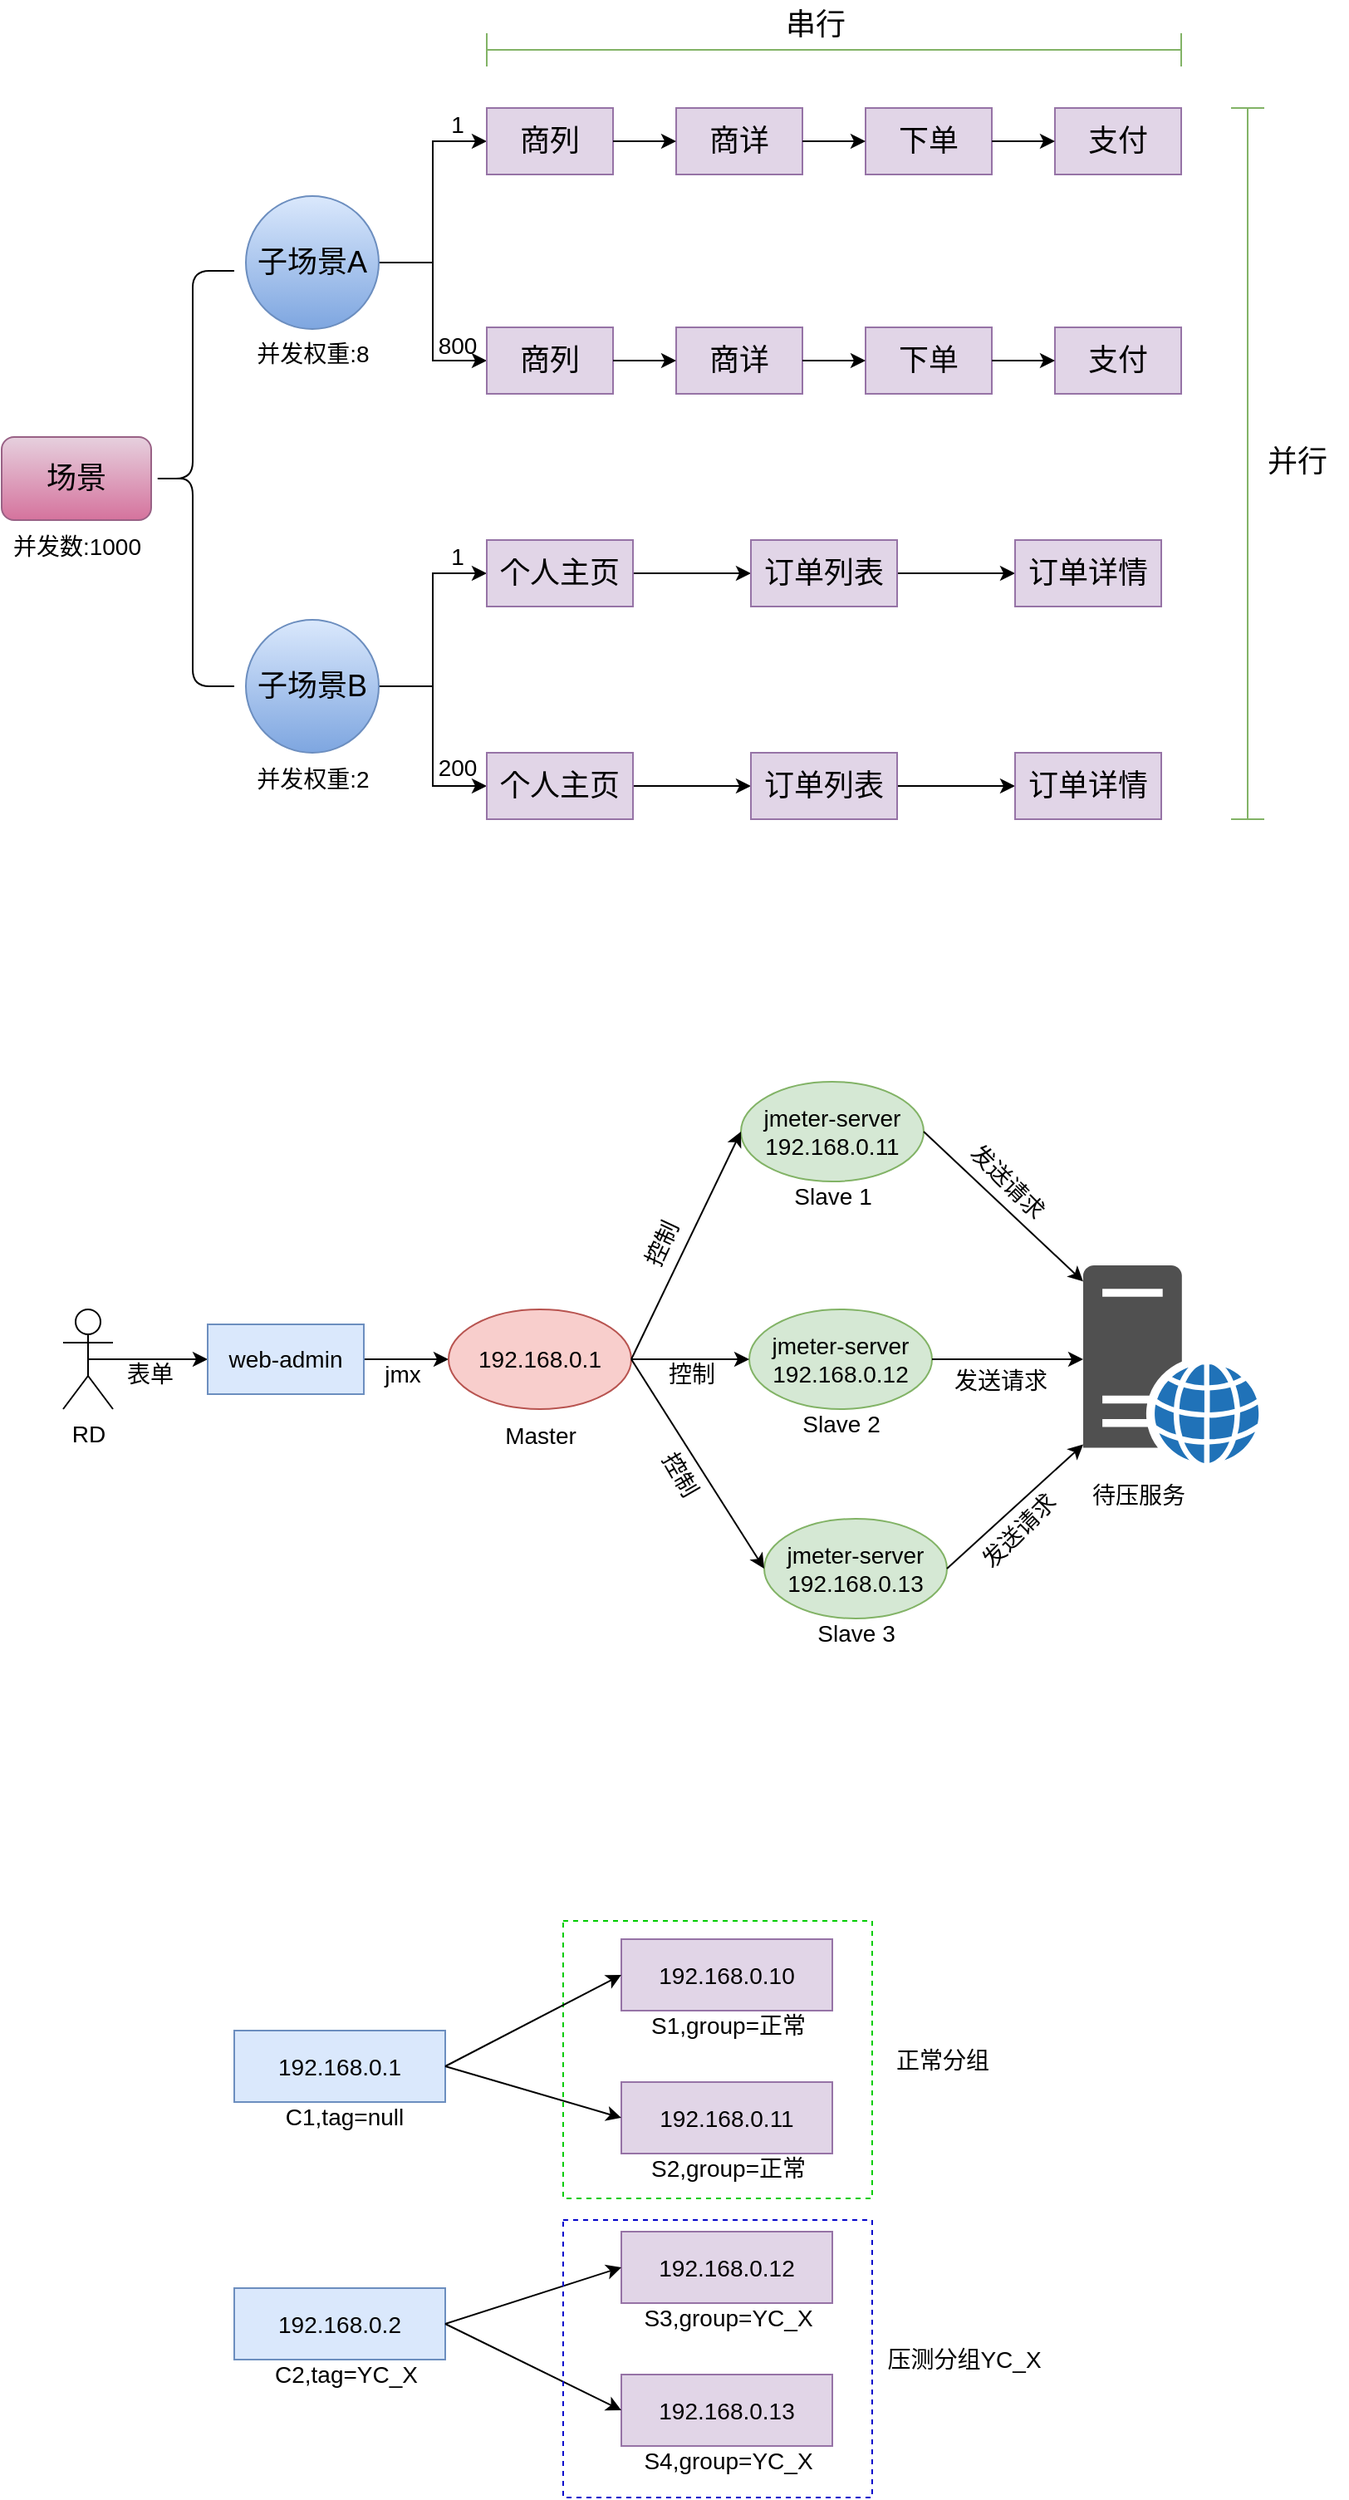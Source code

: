 <mxfile version="15.6.3" type="github">
  <diagram id="C7lXx-BFOw7J9pkB3zOm" name="Page-1">
    <mxGraphModel dx="933" dy="658" grid="0" gridSize="10" guides="1" tooltips="1" connect="1" arrows="1" fold="1" page="0" pageScale="1" pageWidth="827" pageHeight="1169" math="0" shadow="0">
      <root>
        <mxCell id="0" />
        <mxCell id="1" parent="0" />
        <mxCell id="Lv3QSDaotAsP-GaVLnUd-182" value="" style="rounded=0;whiteSpace=wrap;html=1;fontSize=14;fillColor=none;dashed=1;strokeColor=#00CC00;" vertex="1" parent="1">
          <mxGeometry x="368" y="1263" width="186" height="167" as="geometry" />
        </mxCell>
        <mxCell id="Lv3QSDaotAsP-GaVLnUd-2" value="场景" style="rounded=1;whiteSpace=wrap;html=1;fontSize=18;fillColor=#e6d0de;gradientColor=#d5739d;strokeColor=#996185;" vertex="1" parent="1">
          <mxGeometry x="30" y="370" width="90" height="50" as="geometry" />
        </mxCell>
        <mxCell id="Lv3QSDaotAsP-GaVLnUd-58" style="edgeStyle=orthogonalEdgeStyle;rounded=0;orthogonalLoop=1;jettySize=auto;html=1;exitX=1;exitY=0.5;exitDx=0;exitDy=0;entryX=0;entryY=0.5;entryDx=0;entryDy=0;fontSize=18;" edge="1" parent="1" source="Lv3QSDaotAsP-GaVLnUd-3" target="Lv3QSDaotAsP-GaVLnUd-30">
          <mxGeometry relative="1" as="geometry" />
        </mxCell>
        <mxCell id="Lv3QSDaotAsP-GaVLnUd-59" style="edgeStyle=orthogonalEdgeStyle;rounded=0;orthogonalLoop=1;jettySize=auto;html=1;exitX=1;exitY=0.5;exitDx=0;exitDy=0;entryX=0;entryY=0.5;entryDx=0;entryDy=0;fontSize=18;" edge="1" parent="1" source="Lv3QSDaotAsP-GaVLnUd-3" target="Lv3QSDaotAsP-GaVLnUd-7">
          <mxGeometry relative="1" as="geometry" />
        </mxCell>
        <mxCell id="Lv3QSDaotAsP-GaVLnUd-3" value="子场景A" style="ellipse;whiteSpace=wrap;html=1;aspect=fixed;fontSize=18;fillColor=#dae8fc;gradientColor=#7ea6e0;strokeColor=#6c8ebf;" vertex="1" parent="1">
          <mxGeometry x="177" y="225" width="80" height="80" as="geometry" />
        </mxCell>
        <mxCell id="Lv3QSDaotAsP-GaVLnUd-76" style="edgeStyle=orthogonalEdgeStyle;rounded=0;orthogonalLoop=1;jettySize=auto;html=1;exitX=1;exitY=0.5;exitDx=0;exitDy=0;entryX=0;entryY=0.5;entryDx=0;entryDy=0;fontSize=18;" edge="1" parent="1" source="Lv3QSDaotAsP-GaVLnUd-5" target="Lv3QSDaotAsP-GaVLnUd-69">
          <mxGeometry relative="1" as="geometry" />
        </mxCell>
        <mxCell id="Lv3QSDaotAsP-GaVLnUd-92" style="edgeStyle=orthogonalEdgeStyle;rounded=0;orthogonalLoop=1;jettySize=auto;html=1;exitX=1;exitY=0.5;exitDx=0;exitDy=0;entryX=0;entryY=0.5;entryDx=0;entryDy=0;fontSize=18;" edge="1" parent="1" source="Lv3QSDaotAsP-GaVLnUd-5" target="Lv3QSDaotAsP-GaVLnUd-88">
          <mxGeometry relative="1" as="geometry" />
        </mxCell>
        <mxCell id="Lv3QSDaotAsP-GaVLnUd-5" value="子场景B" style="ellipse;whiteSpace=wrap;html=1;aspect=fixed;fontSize=18;fillColor=#dae8fc;gradientColor=#7ea6e0;strokeColor=#6c8ebf;" vertex="1" parent="1">
          <mxGeometry x="177" y="480" width="80" height="80" as="geometry" />
        </mxCell>
        <mxCell id="Lv3QSDaotAsP-GaVLnUd-28" value="" style="group" vertex="1" connectable="0" parent="1">
          <mxGeometry x="322" y="304" width="418" height="40" as="geometry" />
        </mxCell>
        <mxCell id="Lv3QSDaotAsP-GaVLnUd-7" value="商列" style="rounded=0;whiteSpace=wrap;html=1;fontSize=18;fillColor=#e1d5e7;strokeColor=#9673a6;" vertex="1" parent="Lv3QSDaotAsP-GaVLnUd-28">
          <mxGeometry width="76" height="40" as="geometry" />
        </mxCell>
        <mxCell id="Lv3QSDaotAsP-GaVLnUd-8" value="商详" style="rounded=0;whiteSpace=wrap;html=1;fontSize=18;fillColor=#e1d5e7;strokeColor=#9673a6;" vertex="1" parent="Lv3QSDaotAsP-GaVLnUd-28">
          <mxGeometry x="114" width="76" height="40" as="geometry" />
        </mxCell>
        <mxCell id="Lv3QSDaotAsP-GaVLnUd-25" style="edgeStyle=orthogonalEdgeStyle;rounded=0;orthogonalLoop=1;jettySize=auto;html=1;exitX=1;exitY=0.5;exitDx=0;exitDy=0;entryX=0;entryY=0.5;entryDx=0;entryDy=0;fontSize=18;" edge="1" parent="Lv3QSDaotAsP-GaVLnUd-28" source="Lv3QSDaotAsP-GaVLnUd-7" target="Lv3QSDaotAsP-GaVLnUd-8">
          <mxGeometry relative="1" as="geometry" />
        </mxCell>
        <mxCell id="Lv3QSDaotAsP-GaVLnUd-9" value="下单" style="rounded=0;whiteSpace=wrap;html=1;fontSize=18;fillColor=#e1d5e7;strokeColor=#9673a6;" vertex="1" parent="Lv3QSDaotAsP-GaVLnUd-28">
          <mxGeometry x="228" width="76" height="40" as="geometry" />
        </mxCell>
        <mxCell id="Lv3QSDaotAsP-GaVLnUd-26" style="edgeStyle=orthogonalEdgeStyle;rounded=0;orthogonalLoop=1;jettySize=auto;html=1;exitX=1;exitY=0.5;exitDx=0;exitDy=0;entryX=0;entryY=0.5;entryDx=0;entryDy=0;fontSize=18;" edge="1" parent="Lv3QSDaotAsP-GaVLnUd-28" source="Lv3QSDaotAsP-GaVLnUd-8" target="Lv3QSDaotAsP-GaVLnUd-9">
          <mxGeometry relative="1" as="geometry" />
        </mxCell>
        <mxCell id="Lv3QSDaotAsP-GaVLnUd-10" value="支付" style="rounded=0;whiteSpace=wrap;html=1;fontSize=18;fillColor=#e1d5e7;strokeColor=#9673a6;" vertex="1" parent="Lv3QSDaotAsP-GaVLnUd-28">
          <mxGeometry x="342" width="76" height="40" as="geometry" />
        </mxCell>
        <mxCell id="Lv3QSDaotAsP-GaVLnUd-27" style="edgeStyle=orthogonalEdgeStyle;rounded=0;orthogonalLoop=1;jettySize=auto;html=1;exitX=1;exitY=0.5;exitDx=0;exitDy=0;entryX=0;entryY=0.5;entryDx=0;entryDy=0;fontSize=18;" edge="1" parent="Lv3QSDaotAsP-GaVLnUd-28" source="Lv3QSDaotAsP-GaVLnUd-9" target="Lv3QSDaotAsP-GaVLnUd-10">
          <mxGeometry relative="1" as="geometry" />
        </mxCell>
        <mxCell id="Lv3QSDaotAsP-GaVLnUd-29" value="" style="group" vertex="1" connectable="0" parent="1">
          <mxGeometry x="322" y="172" width="418" height="40" as="geometry" />
        </mxCell>
        <mxCell id="Lv3QSDaotAsP-GaVLnUd-30" value="商列" style="rounded=0;whiteSpace=wrap;html=1;fontSize=18;fillColor=#e1d5e7;strokeColor=#9673a6;" vertex="1" parent="Lv3QSDaotAsP-GaVLnUd-29">
          <mxGeometry width="76" height="40" as="geometry" />
        </mxCell>
        <mxCell id="Lv3QSDaotAsP-GaVLnUd-31" value="商详" style="rounded=0;whiteSpace=wrap;html=1;fontSize=18;fillColor=#e1d5e7;strokeColor=#9673a6;" vertex="1" parent="Lv3QSDaotAsP-GaVLnUd-29">
          <mxGeometry x="114" width="76" height="40" as="geometry" />
        </mxCell>
        <mxCell id="Lv3QSDaotAsP-GaVLnUd-32" style="edgeStyle=orthogonalEdgeStyle;rounded=0;orthogonalLoop=1;jettySize=auto;html=1;exitX=1;exitY=0.5;exitDx=0;exitDy=0;entryX=0;entryY=0.5;entryDx=0;entryDy=0;fontSize=18;" edge="1" parent="Lv3QSDaotAsP-GaVLnUd-29" source="Lv3QSDaotAsP-GaVLnUd-30" target="Lv3QSDaotAsP-GaVLnUd-31">
          <mxGeometry relative="1" as="geometry" />
        </mxCell>
        <mxCell id="Lv3QSDaotAsP-GaVLnUd-33" value="下单" style="rounded=0;whiteSpace=wrap;html=1;fontSize=18;fillColor=#e1d5e7;strokeColor=#9673a6;" vertex="1" parent="Lv3QSDaotAsP-GaVLnUd-29">
          <mxGeometry x="228" width="76" height="40" as="geometry" />
        </mxCell>
        <mxCell id="Lv3QSDaotAsP-GaVLnUd-34" style="edgeStyle=orthogonalEdgeStyle;rounded=0;orthogonalLoop=1;jettySize=auto;html=1;exitX=1;exitY=0.5;exitDx=0;exitDy=0;entryX=0;entryY=0.5;entryDx=0;entryDy=0;fontSize=18;" edge="1" parent="Lv3QSDaotAsP-GaVLnUd-29" source="Lv3QSDaotAsP-GaVLnUd-31" target="Lv3QSDaotAsP-GaVLnUd-33">
          <mxGeometry relative="1" as="geometry" />
        </mxCell>
        <mxCell id="Lv3QSDaotAsP-GaVLnUd-35" value="支付" style="rounded=0;whiteSpace=wrap;html=1;fontSize=18;fillColor=#e1d5e7;strokeColor=#9673a6;" vertex="1" parent="Lv3QSDaotAsP-GaVLnUd-29">
          <mxGeometry x="342" width="76" height="40" as="geometry" />
        </mxCell>
        <mxCell id="Lv3QSDaotAsP-GaVLnUd-36" style="edgeStyle=orthogonalEdgeStyle;rounded=0;orthogonalLoop=1;jettySize=auto;html=1;exitX=1;exitY=0.5;exitDx=0;exitDy=0;entryX=0;entryY=0.5;entryDx=0;entryDy=0;fontSize=18;" edge="1" parent="Lv3QSDaotAsP-GaVLnUd-29" source="Lv3QSDaotAsP-GaVLnUd-33" target="Lv3QSDaotAsP-GaVLnUd-35">
          <mxGeometry relative="1" as="geometry" />
        </mxCell>
        <mxCell id="Lv3QSDaotAsP-GaVLnUd-39" value="" style="shape=curlyBracket;whiteSpace=wrap;html=1;rounded=1;fontSize=18;fillColor=none;" vertex="1" parent="1">
          <mxGeometry x="120" y="270" width="50" height="250" as="geometry" />
        </mxCell>
        <mxCell id="Lv3QSDaotAsP-GaVLnUd-78" value="" style="shape=crossbar;whiteSpace=wrap;html=1;rounded=1;fontSize=18;fillColor=#d5e8d4;strokeColor=#82b366;" vertex="1" parent="1">
          <mxGeometry x="322" y="127" width="418" height="20" as="geometry" />
        </mxCell>
        <mxCell id="Lv3QSDaotAsP-GaVLnUd-80" value="串行" style="text;html=1;strokeColor=none;fillColor=none;align=center;verticalAlign=middle;whiteSpace=wrap;rounded=0;fontSize=18;" vertex="1" parent="1">
          <mxGeometry x="490" y="107" width="60" height="30" as="geometry" />
        </mxCell>
        <mxCell id="Lv3QSDaotAsP-GaVLnUd-81" value="" style="shape=crossbar;whiteSpace=wrap;html=1;rounded=1;direction=south;fontSize=18;fillColor=#d5e8d4;strokeColor=#82b366;" vertex="1" parent="1">
          <mxGeometry x="770" y="172" width="20" height="428" as="geometry" />
        </mxCell>
        <mxCell id="Lv3QSDaotAsP-GaVLnUd-82" value="并行" style="text;html=1;strokeColor=none;fillColor=none;align=center;verticalAlign=middle;whiteSpace=wrap;rounded=0;fontSize=18;" vertex="1" parent="1">
          <mxGeometry x="780" y="370" width="60" height="30" as="geometry" />
        </mxCell>
        <mxCell id="Lv3QSDaotAsP-GaVLnUd-85" style="edgeStyle=orthogonalEdgeStyle;rounded=0;orthogonalLoop=1;jettySize=auto;html=1;exitX=1;exitY=0.5;exitDx=0;exitDy=0;entryX=0;entryY=0.5;entryDx=0;entryDy=0;fontSize=18;" edge="1" parent="1" source="Lv3QSDaotAsP-GaVLnUd-69" target="Lv3QSDaotAsP-GaVLnUd-83">
          <mxGeometry relative="1" as="geometry" />
        </mxCell>
        <mxCell id="Lv3QSDaotAsP-GaVLnUd-69" value="个人主页" style="rounded=0;whiteSpace=wrap;html=1;fontSize=18;fillColor=#e1d5e7;strokeColor=#9673a6;" vertex="1" parent="1">
          <mxGeometry x="322" y="432" width="88" height="40" as="geometry" />
        </mxCell>
        <mxCell id="Lv3QSDaotAsP-GaVLnUd-86" style="edgeStyle=orthogonalEdgeStyle;rounded=0;orthogonalLoop=1;jettySize=auto;html=1;exitX=1;exitY=0.5;exitDx=0;exitDy=0;entryX=0;entryY=0.5;entryDx=0;entryDy=0;fontSize=18;" edge="1" parent="1" source="Lv3QSDaotAsP-GaVLnUd-83" target="Lv3QSDaotAsP-GaVLnUd-84">
          <mxGeometry relative="1" as="geometry" />
        </mxCell>
        <mxCell id="Lv3QSDaotAsP-GaVLnUd-83" value="订单列表" style="rounded=0;whiteSpace=wrap;html=1;fontSize=18;fillColor=#e1d5e7;strokeColor=#9673a6;" vertex="1" parent="1">
          <mxGeometry x="481" y="432" width="88" height="40" as="geometry" />
        </mxCell>
        <mxCell id="Lv3QSDaotAsP-GaVLnUd-84" value="订单详情" style="rounded=0;whiteSpace=wrap;html=1;fontSize=18;fillColor=#e1d5e7;strokeColor=#9673a6;" vertex="1" parent="1">
          <mxGeometry x="640" y="432" width="88" height="40" as="geometry" />
        </mxCell>
        <mxCell id="Lv3QSDaotAsP-GaVLnUd-87" style="edgeStyle=orthogonalEdgeStyle;rounded=0;orthogonalLoop=1;jettySize=auto;html=1;exitX=1;exitY=0.5;exitDx=0;exitDy=0;entryX=0;entryY=0.5;entryDx=0;entryDy=0;fontSize=18;" edge="1" parent="1" source="Lv3QSDaotAsP-GaVLnUd-88" target="Lv3QSDaotAsP-GaVLnUd-90">
          <mxGeometry relative="1" as="geometry" />
        </mxCell>
        <mxCell id="Lv3QSDaotAsP-GaVLnUd-88" value="个人主页" style="rounded=0;whiteSpace=wrap;html=1;fontSize=18;fillColor=#e1d5e7;strokeColor=#9673a6;" vertex="1" parent="1">
          <mxGeometry x="322" y="560" width="88" height="40" as="geometry" />
        </mxCell>
        <mxCell id="Lv3QSDaotAsP-GaVLnUd-89" style="edgeStyle=orthogonalEdgeStyle;rounded=0;orthogonalLoop=1;jettySize=auto;html=1;exitX=1;exitY=0.5;exitDx=0;exitDy=0;entryX=0;entryY=0.5;entryDx=0;entryDy=0;fontSize=18;" edge="1" parent="1" source="Lv3QSDaotAsP-GaVLnUd-90" target="Lv3QSDaotAsP-GaVLnUd-91">
          <mxGeometry relative="1" as="geometry" />
        </mxCell>
        <mxCell id="Lv3QSDaotAsP-GaVLnUd-90" value="订单列表" style="rounded=0;whiteSpace=wrap;html=1;fontSize=18;fillColor=#e1d5e7;strokeColor=#9673a6;" vertex="1" parent="1">
          <mxGeometry x="481" y="560" width="88" height="40" as="geometry" />
        </mxCell>
        <mxCell id="Lv3QSDaotAsP-GaVLnUd-91" value="订单详情" style="rounded=0;whiteSpace=wrap;html=1;fontSize=18;fillColor=#e1d5e7;strokeColor=#9673a6;" vertex="1" parent="1">
          <mxGeometry x="640" y="560" width="88" height="40" as="geometry" />
        </mxCell>
        <mxCell id="Lv3QSDaotAsP-GaVLnUd-93" value="&lt;font style=&quot;font-size: 14px&quot;&gt;并发数:1000&lt;/font&gt;" style="text;html=1;strokeColor=none;fillColor=none;align=center;verticalAlign=middle;whiteSpace=wrap;rounded=0;fontSize=18;" vertex="1" parent="1">
          <mxGeometry x="32.5" y="420" width="85" height="30" as="geometry" />
        </mxCell>
        <mxCell id="Lv3QSDaotAsP-GaVLnUd-94" value="&lt;font style=&quot;font-size: 14px&quot;&gt;并发权重:8&lt;/font&gt;" style="text;html=1;strokeColor=none;fillColor=none;align=center;verticalAlign=middle;whiteSpace=wrap;rounded=0;fontSize=18;" vertex="1" parent="1">
          <mxGeometry x="174.5" y="304" width="85" height="30" as="geometry" />
        </mxCell>
        <mxCell id="Lv3QSDaotAsP-GaVLnUd-95" value="&lt;font style=&quot;font-size: 14px&quot;&gt;并发权重:2&lt;/font&gt;" style="text;html=1;strokeColor=none;fillColor=none;align=center;verticalAlign=middle;whiteSpace=wrap;rounded=0;fontSize=18;" vertex="1" parent="1">
          <mxGeometry x="174.5" y="560" width="85" height="30" as="geometry" />
        </mxCell>
        <mxCell id="Lv3QSDaotAsP-GaVLnUd-96" value="&lt;font style=&quot;font-size: 14px&quot;&gt;1&lt;/font&gt;" style="text;html=1;strokeColor=none;fillColor=none;align=center;verticalAlign=middle;whiteSpace=wrap;rounded=0;fontSize=18;" vertex="1" parent="1">
          <mxGeometry x="261.5" y="166" width="85" height="30" as="geometry" />
        </mxCell>
        <mxCell id="Lv3QSDaotAsP-GaVLnUd-97" value="&lt;font style=&quot;font-size: 14px&quot;&gt;800&lt;/font&gt;" style="text;html=1;strokeColor=none;fillColor=none;align=center;verticalAlign=middle;whiteSpace=wrap;rounded=0;fontSize=18;" vertex="1" parent="1">
          <mxGeometry x="261.5" y="299" width="85" height="30" as="geometry" />
        </mxCell>
        <mxCell id="Lv3QSDaotAsP-GaVLnUd-98" value="&lt;font style=&quot;font-size: 14px&quot;&gt;1&lt;/font&gt;" style="text;html=1;strokeColor=none;fillColor=none;align=center;verticalAlign=middle;whiteSpace=wrap;rounded=0;fontSize=18;" vertex="1" parent="1">
          <mxGeometry x="261.5" y="426" width="85" height="30" as="geometry" />
        </mxCell>
        <mxCell id="Lv3QSDaotAsP-GaVLnUd-101" value="&lt;font style=&quot;font-size: 14px&quot;&gt;200&lt;/font&gt;" style="text;html=1;strokeColor=none;fillColor=none;align=center;verticalAlign=middle;whiteSpace=wrap;rounded=0;fontSize=18;" vertex="1" parent="1">
          <mxGeometry x="261.5" y="553" width="85" height="30" as="geometry" />
        </mxCell>
        <mxCell id="Lv3QSDaotAsP-GaVLnUd-131" style="edgeStyle=orthogonalEdgeStyle;rounded=0;orthogonalLoop=1;jettySize=auto;html=1;exitX=0.5;exitY=0.5;exitDx=0;exitDy=0;exitPerimeter=0;entryX=0;entryY=0.5;entryDx=0;entryDy=0;fontSize=14;" edge="1" parent="1" source="Lv3QSDaotAsP-GaVLnUd-104" target="Lv3QSDaotAsP-GaVLnUd-109">
          <mxGeometry relative="1" as="geometry" />
        </mxCell>
        <mxCell id="Lv3QSDaotAsP-GaVLnUd-104" value="RD" style="shape=umlActor;verticalLabelPosition=bottom;verticalAlign=top;html=1;outlineConnect=0;fontSize=14;fillColor=none;" vertex="1" parent="1">
          <mxGeometry x="67" y="895" width="30" height="60" as="geometry" />
        </mxCell>
        <mxCell id="Lv3QSDaotAsP-GaVLnUd-132" style="edgeStyle=orthogonalEdgeStyle;rounded=0;orthogonalLoop=1;jettySize=auto;html=1;exitX=1;exitY=0.5;exitDx=0;exitDy=0;entryX=0;entryY=0.5;entryDx=0;entryDy=0;fontSize=14;" edge="1" parent="1" source="Lv3QSDaotAsP-GaVLnUd-109" target="Lv3QSDaotAsP-GaVLnUd-112">
          <mxGeometry relative="1" as="geometry" />
        </mxCell>
        <mxCell id="Lv3QSDaotAsP-GaVLnUd-109" value="web-admin" style="rounded=0;whiteSpace=wrap;html=1;fontSize=14;fillColor=#dae8fc;strokeColor=#6c8ebf;" vertex="1" parent="1">
          <mxGeometry x="154" y="904" width="94" height="42" as="geometry" />
        </mxCell>
        <mxCell id="Lv3QSDaotAsP-GaVLnUd-114" value="" style="group" vertex="1" connectable="0" parent="1">
          <mxGeometry x="299" y="895" width="110" height="86" as="geometry" />
        </mxCell>
        <mxCell id="Lv3QSDaotAsP-GaVLnUd-112" value="192.168.0.1" style="ellipse;whiteSpace=wrap;html=1;fontSize=14;fillColor=#f8cecc;strokeColor=#b85450;" vertex="1" parent="Lv3QSDaotAsP-GaVLnUd-114">
          <mxGeometry width="110" height="60" as="geometry" />
        </mxCell>
        <mxCell id="Lv3QSDaotAsP-GaVLnUd-113" value="Master" style="text;html=1;align=center;verticalAlign=middle;resizable=0;points=[];autosize=1;strokeColor=none;fillColor=none;fontSize=14;" vertex="1" parent="Lv3QSDaotAsP-GaVLnUd-114">
          <mxGeometry x="28.5" y="65" width="53" height="21" as="geometry" />
        </mxCell>
        <mxCell id="Lv3QSDaotAsP-GaVLnUd-116" value="" style="group" vertex="1" connectable="0" parent="1">
          <mxGeometry x="475" y="720" width="110" height="86" as="geometry" />
        </mxCell>
        <mxCell id="Lv3QSDaotAsP-GaVLnUd-117" value="jmeter-server&lt;br&gt;192.168.0.11" style="ellipse;whiteSpace=wrap;html=1;fontSize=14;fillColor=#d5e8d4;strokeColor=#82b366;" vertex="1" parent="Lv3QSDaotAsP-GaVLnUd-116">
          <mxGeometry y="38" width="110" height="60" as="geometry" />
        </mxCell>
        <mxCell id="Lv3QSDaotAsP-GaVLnUd-118" value="Slave 1" style="text;html=1;align=center;verticalAlign=middle;resizable=0;points=[];autosize=1;strokeColor=none;fillColor=none;fontSize=14;" vertex="1" parent="Lv3QSDaotAsP-GaVLnUd-116">
          <mxGeometry x="26.5" y="96" width="57" height="21" as="geometry" />
        </mxCell>
        <mxCell id="Lv3QSDaotAsP-GaVLnUd-122" value="" style="group" vertex="1" connectable="0" parent="1">
          <mxGeometry x="480" y="867" width="110" height="86" as="geometry" />
        </mxCell>
        <mxCell id="Lv3QSDaotAsP-GaVLnUd-123" value="jmeter-server&lt;br&gt;192.168.0.12" style="ellipse;whiteSpace=wrap;html=1;fontSize=14;fillColor=#d5e8d4;strokeColor=#82b366;" vertex="1" parent="Lv3QSDaotAsP-GaVLnUd-122">
          <mxGeometry y="28" width="110" height="60" as="geometry" />
        </mxCell>
        <mxCell id="Lv3QSDaotAsP-GaVLnUd-124" value="Slave 2" style="text;html=1;align=center;verticalAlign=middle;resizable=0;points=[];autosize=1;strokeColor=none;fillColor=none;fontSize=14;" vertex="1" parent="Lv3QSDaotAsP-GaVLnUd-122">
          <mxGeometry x="26.5" y="86" width="57" height="21" as="geometry" />
        </mxCell>
        <mxCell id="Lv3QSDaotAsP-GaVLnUd-125" value="" style="group" vertex="1" connectable="0" parent="1">
          <mxGeometry x="489" y="1014" width="110" height="86" as="geometry" />
        </mxCell>
        <mxCell id="Lv3QSDaotAsP-GaVLnUd-126" value="jmeter-server&lt;br&gt;192.168.0.13" style="ellipse;whiteSpace=wrap;html=1;fontSize=14;fillColor=#d5e8d4;strokeColor=#82b366;" vertex="1" parent="Lv3QSDaotAsP-GaVLnUd-125">
          <mxGeometry y="7" width="110" height="60" as="geometry" />
        </mxCell>
        <mxCell id="Lv3QSDaotAsP-GaVLnUd-127" value="Slave 3" style="text;html=1;align=center;verticalAlign=middle;resizable=0;points=[];autosize=1;strokeColor=none;fillColor=none;fontSize=14;" vertex="1" parent="Lv3QSDaotAsP-GaVLnUd-125">
          <mxGeometry x="26.5" y="65" width="57" height="21" as="geometry" />
        </mxCell>
        <mxCell id="Lv3QSDaotAsP-GaVLnUd-129" value="" style="sketch=0;pointerEvents=1;shadow=0;dashed=0;html=1;strokeColor=none;fillColor=#505050;labelPosition=center;verticalLabelPosition=bottom;verticalAlign=top;outlineConnect=0;align=center;shape=mxgraph.office.servers.web_server_blue;fontSize=14;" vertex="1" parent="1">
          <mxGeometry x="681" y="868.5" width="106" height="119" as="geometry" />
        </mxCell>
        <mxCell id="Lv3QSDaotAsP-GaVLnUd-133" style="edgeStyle=orthogonalEdgeStyle;rounded=0;orthogonalLoop=1;jettySize=auto;html=1;exitX=1;exitY=0.5;exitDx=0;exitDy=0;fontSize=14;" edge="1" parent="1" source="Lv3QSDaotAsP-GaVLnUd-112" target="Lv3QSDaotAsP-GaVLnUd-123">
          <mxGeometry relative="1" as="geometry" />
        </mxCell>
        <mxCell id="Lv3QSDaotAsP-GaVLnUd-146" value="控制" style="edgeLabel;html=1;align=center;verticalAlign=middle;resizable=0;points=[];fontSize=14;" vertex="1" connectable="0" parent="Lv3QSDaotAsP-GaVLnUd-133">
          <mxGeometry x="-0.07" relative="1" as="geometry">
            <mxPoint x="3" y="9" as="offset" />
          </mxGeometry>
        </mxCell>
        <mxCell id="Lv3QSDaotAsP-GaVLnUd-136" value="" style="endArrow=classic;html=1;rounded=0;fontSize=14;exitX=1;exitY=0.5;exitDx=0;exitDy=0;entryX=0;entryY=0.5;entryDx=0;entryDy=0;" edge="1" parent="1" source="Lv3QSDaotAsP-GaVLnUd-112" target="Lv3QSDaotAsP-GaVLnUd-117">
          <mxGeometry width="50" height="50" relative="1" as="geometry">
            <mxPoint x="289" y="822" as="sourcePoint" />
            <mxPoint x="339" y="772" as="targetPoint" />
          </mxGeometry>
        </mxCell>
        <mxCell id="Lv3QSDaotAsP-GaVLnUd-145" value="控制" style="edgeLabel;html=1;align=center;verticalAlign=middle;resizable=0;points=[];fontSize=14;rotation=-65;" vertex="1" connectable="0" parent="Lv3QSDaotAsP-GaVLnUd-136">
          <mxGeometry x="-0.165" relative="1" as="geometry">
            <mxPoint x="-10" y="-12" as="offset" />
          </mxGeometry>
        </mxCell>
        <mxCell id="Lv3QSDaotAsP-GaVLnUd-137" value="" style="endArrow=classic;html=1;rounded=0;fontSize=14;exitX=1;exitY=0.5;exitDx=0;exitDy=0;entryX=0;entryY=0.5;entryDx=0;entryDy=0;" edge="1" parent="1" source="Lv3QSDaotAsP-GaVLnUd-112" target="Lv3QSDaotAsP-GaVLnUd-126">
          <mxGeometry width="50" height="50" relative="1" as="geometry">
            <mxPoint x="419" y="935" as="sourcePoint" />
            <mxPoint x="485" y="798" as="targetPoint" />
          </mxGeometry>
        </mxCell>
        <mxCell id="Lv3QSDaotAsP-GaVLnUd-147" value="控制" style="edgeLabel;html=1;align=center;verticalAlign=middle;resizable=0;points=[];fontSize=14;rotation=60;" vertex="1" connectable="0" parent="Lv3QSDaotAsP-GaVLnUd-137">
          <mxGeometry x="-0.097" relative="1" as="geometry">
            <mxPoint x="-7" y="12" as="offset" />
          </mxGeometry>
        </mxCell>
        <mxCell id="Lv3QSDaotAsP-GaVLnUd-138" value="" style="endArrow=classic;html=1;rounded=0;fontSize=14;exitX=1;exitY=0.5;exitDx=0;exitDy=0;" edge="1" parent="1" source="Lv3QSDaotAsP-GaVLnUd-117" target="Lv3QSDaotAsP-GaVLnUd-129">
          <mxGeometry width="50" height="50" relative="1" as="geometry">
            <mxPoint x="419" y="935" as="sourcePoint" />
            <mxPoint x="485" y="798" as="targetPoint" />
          </mxGeometry>
        </mxCell>
        <mxCell id="Lv3QSDaotAsP-GaVLnUd-148" value="发送请求" style="edgeLabel;html=1;align=center;verticalAlign=middle;resizable=0;points=[];fontSize=14;rotation=45;" vertex="1" connectable="0" parent="Lv3QSDaotAsP-GaVLnUd-138">
          <mxGeometry x="-0.108" y="2" relative="1" as="geometry">
            <mxPoint x="6" y="-9" as="offset" />
          </mxGeometry>
        </mxCell>
        <mxCell id="Lv3QSDaotAsP-GaVLnUd-139" style="edgeStyle=orthogonalEdgeStyle;rounded=0;orthogonalLoop=1;jettySize=auto;html=1;exitX=1;exitY=0.5;exitDx=0;exitDy=0;fontSize=14;" edge="1" parent="1" source="Lv3QSDaotAsP-GaVLnUd-123">
          <mxGeometry relative="1" as="geometry">
            <mxPoint x="681" y="925" as="targetPoint" />
          </mxGeometry>
        </mxCell>
        <mxCell id="Lv3QSDaotAsP-GaVLnUd-149" value="发送请求" style="edgeLabel;html=1;align=center;verticalAlign=middle;resizable=0;points=[];fontSize=14;" vertex="1" connectable="0" parent="Lv3QSDaotAsP-GaVLnUd-139">
          <mxGeometry x="-0.055" y="-2" relative="1" as="geometry">
            <mxPoint x="-2" y="11" as="offset" />
          </mxGeometry>
        </mxCell>
        <mxCell id="Lv3QSDaotAsP-GaVLnUd-141" value="" style="endArrow=classic;html=1;rounded=0;fontSize=14;exitX=1;exitY=0.5;exitDx=0;exitDy=0;" edge="1" parent="1" source="Lv3QSDaotAsP-GaVLnUd-126" target="Lv3QSDaotAsP-GaVLnUd-129">
          <mxGeometry width="50" height="50" relative="1" as="geometry">
            <mxPoint x="595" y="798" as="sourcePoint" />
            <mxPoint x="691" y="888.201" as="targetPoint" />
          </mxGeometry>
        </mxCell>
        <mxCell id="Lv3QSDaotAsP-GaVLnUd-150" value="发送请求" style="edgeLabel;html=1;align=center;verticalAlign=middle;resizable=0;points=[];fontSize=14;rotation=-45;" vertex="1" connectable="0" parent="Lv3QSDaotAsP-GaVLnUd-141">
          <mxGeometry x="-0.134" y="2" relative="1" as="geometry">
            <mxPoint x="9" y="11" as="offset" />
          </mxGeometry>
        </mxCell>
        <mxCell id="Lv3QSDaotAsP-GaVLnUd-142" value="表单" style="text;html=1;align=center;verticalAlign=middle;resizable=0;points=[];autosize=1;strokeColor=none;fillColor=none;fontSize=14;" vertex="1" parent="1">
          <mxGeometry x="100" y="923" width="38" height="21" as="geometry" />
        </mxCell>
        <mxCell id="Lv3QSDaotAsP-GaVLnUd-143" value="jmx" style="text;html=1;align=center;verticalAlign=middle;resizable=0;points=[];autosize=1;strokeColor=none;fillColor=none;fontSize=14;" vertex="1" parent="1">
          <mxGeometry x="255" y="923" width="32" height="21" as="geometry" />
        </mxCell>
        <mxCell id="Lv3QSDaotAsP-GaVLnUd-151" value="待压服务" style="text;html=1;align=center;verticalAlign=middle;resizable=0;points=[];autosize=1;strokeColor=none;fillColor=none;fontSize=14;" vertex="1" parent="1">
          <mxGeometry x="681" y="996" width="66" height="21" as="geometry" />
        </mxCell>
        <mxCell id="Lv3QSDaotAsP-GaVLnUd-158" value="" style="group" vertex="1" connectable="0" parent="1">
          <mxGeometry x="170" y="1329" width="127" height="62" as="geometry" />
        </mxCell>
        <mxCell id="Lv3QSDaotAsP-GaVLnUd-155" value="192.168.0.1" style="rounded=0;whiteSpace=wrap;html=1;fontSize=14;fillColor=#dae8fc;strokeColor=#6c8ebf;" vertex="1" parent="Lv3QSDaotAsP-GaVLnUd-158">
          <mxGeometry width="127" height="43" as="geometry" />
        </mxCell>
        <mxCell id="Lv3QSDaotAsP-GaVLnUd-156" value="C1,tag=null" style="text;html=1;align=center;verticalAlign=middle;resizable=0;points=[];autosize=1;strokeColor=none;fillColor=none;fontSize=14;" vertex="1" parent="Lv3QSDaotAsP-GaVLnUd-158">
          <mxGeometry x="25.5" y="41" width="81" height="21" as="geometry" />
        </mxCell>
        <mxCell id="Lv3QSDaotAsP-GaVLnUd-159" value="" style="group" vertex="1" connectable="0" parent="1">
          <mxGeometry x="170" y="1484" width="127" height="62" as="geometry" />
        </mxCell>
        <mxCell id="Lv3QSDaotAsP-GaVLnUd-160" value="192.168.0.2" style="rounded=0;whiteSpace=wrap;html=1;fontSize=14;fillColor=#dae8fc;strokeColor=#6c8ebf;" vertex="1" parent="Lv3QSDaotAsP-GaVLnUd-159">
          <mxGeometry width="127" height="43" as="geometry" />
        </mxCell>
        <mxCell id="Lv3QSDaotAsP-GaVLnUd-161" value="C2,tag=YC_X" style="text;html=1;align=center;verticalAlign=middle;resizable=0;points=[];autosize=1;strokeColor=none;fillColor=none;fontSize=14;" vertex="1" parent="Lv3QSDaotAsP-GaVLnUd-159">
          <mxGeometry x="18.5" y="41" width="96" height="21" as="geometry" />
        </mxCell>
        <mxCell id="Lv3QSDaotAsP-GaVLnUd-162" value="" style="group" vertex="1" connectable="0" parent="1">
          <mxGeometry x="403" y="1274" width="127" height="62" as="geometry" />
        </mxCell>
        <mxCell id="Lv3QSDaotAsP-GaVLnUd-163" value="192.168.0.10" style="rounded=0;whiteSpace=wrap;html=1;fontSize=14;fillColor=#e1d5e7;strokeColor=#9673a6;" vertex="1" parent="Lv3QSDaotAsP-GaVLnUd-162">
          <mxGeometry width="127" height="43" as="geometry" />
        </mxCell>
        <mxCell id="Lv3QSDaotAsP-GaVLnUd-164" value="S1,group=正常" style="text;html=1;align=center;verticalAlign=middle;resizable=0;points=[];autosize=1;strokeColor=none;fillColor=none;fontSize=14;" vertex="1" parent="Lv3QSDaotAsP-GaVLnUd-162">
          <mxGeometry x="12" y="41" width="103" height="21" as="geometry" />
        </mxCell>
        <mxCell id="Lv3QSDaotAsP-GaVLnUd-168" value="" style="group" vertex="1" connectable="0" parent="1">
          <mxGeometry x="403" y="1360" width="127" height="62" as="geometry" />
        </mxCell>
        <mxCell id="Lv3QSDaotAsP-GaVLnUd-169" value="192.168.0.11" style="rounded=0;whiteSpace=wrap;html=1;fontSize=14;fillColor=#e1d5e7;strokeColor=#9673a6;" vertex="1" parent="Lv3QSDaotAsP-GaVLnUd-168">
          <mxGeometry width="127" height="43" as="geometry" />
        </mxCell>
        <mxCell id="Lv3QSDaotAsP-GaVLnUd-170" value="S2,group=正常" style="text;html=1;align=center;verticalAlign=middle;resizable=0;points=[];autosize=1;strokeColor=none;fillColor=none;fontSize=14;" vertex="1" parent="Lv3QSDaotAsP-GaVLnUd-168">
          <mxGeometry x="12" y="41" width="103" height="21" as="geometry" />
        </mxCell>
        <mxCell id="Lv3QSDaotAsP-GaVLnUd-171" value="" style="group" vertex="1" connectable="0" parent="1">
          <mxGeometry x="403" y="1450" width="127" height="62" as="geometry" />
        </mxCell>
        <mxCell id="Lv3QSDaotAsP-GaVLnUd-172" value="192.168.0.12" style="rounded=0;whiteSpace=wrap;html=1;fontSize=14;fillColor=#e1d5e7;strokeColor=#9673a6;" vertex="1" parent="Lv3QSDaotAsP-GaVLnUd-171">
          <mxGeometry width="127" height="43" as="geometry" />
        </mxCell>
        <mxCell id="Lv3QSDaotAsP-GaVLnUd-173" value="S3,group=YC_X" style="text;html=1;align=center;verticalAlign=middle;resizable=0;points=[];autosize=1;strokeColor=none;fillColor=none;fontSize=14;" vertex="1" parent="Lv3QSDaotAsP-GaVLnUd-171">
          <mxGeometry x="7.5" y="41" width="112" height="21" as="geometry" />
        </mxCell>
        <mxCell id="Lv3QSDaotAsP-GaVLnUd-174" value="" style="group" vertex="1" connectable="0" parent="1">
          <mxGeometry x="403" y="1536" width="127" height="62" as="geometry" />
        </mxCell>
        <mxCell id="Lv3QSDaotAsP-GaVLnUd-175" value="192.168.0.13" style="rounded=0;whiteSpace=wrap;html=1;fontSize=14;fillColor=#e1d5e7;strokeColor=#9673a6;" vertex="1" parent="Lv3QSDaotAsP-GaVLnUd-174">
          <mxGeometry width="127" height="43" as="geometry" />
        </mxCell>
        <mxCell id="Lv3QSDaotAsP-GaVLnUd-176" value="S4,group=YC_X" style="text;html=1;align=center;verticalAlign=middle;resizable=0;points=[];autosize=1;strokeColor=none;fillColor=none;fontSize=14;" vertex="1" parent="Lv3QSDaotAsP-GaVLnUd-174">
          <mxGeometry x="7.5" y="41" width="112" height="21" as="geometry" />
        </mxCell>
        <mxCell id="Lv3QSDaotAsP-GaVLnUd-178" value="" style="endArrow=classic;html=1;rounded=0;fontSize=14;exitX=1;exitY=0.5;exitDx=0;exitDy=0;entryX=0;entryY=0.5;entryDx=0;entryDy=0;" edge="1" parent="1" source="Lv3QSDaotAsP-GaVLnUd-155" target="Lv3QSDaotAsP-GaVLnUd-163">
          <mxGeometry width="50" height="50" relative="1" as="geometry">
            <mxPoint x="348" y="1240" as="sourcePoint" />
            <mxPoint x="398" y="1190" as="targetPoint" />
          </mxGeometry>
        </mxCell>
        <mxCell id="Lv3QSDaotAsP-GaVLnUd-179" value="" style="endArrow=classic;html=1;rounded=0;fontSize=14;exitX=1;exitY=0.5;exitDx=0;exitDy=0;entryX=0;entryY=0.5;entryDx=0;entryDy=0;" edge="1" parent="1" source="Lv3QSDaotAsP-GaVLnUd-155" target="Lv3QSDaotAsP-GaVLnUd-169">
          <mxGeometry width="50" height="50" relative="1" as="geometry">
            <mxPoint x="307" y="1360.5" as="sourcePoint" />
            <mxPoint x="413" y="1305.5" as="targetPoint" />
          </mxGeometry>
        </mxCell>
        <mxCell id="Lv3QSDaotAsP-GaVLnUd-180" value="" style="endArrow=classic;html=1;rounded=0;fontSize=14;exitX=1;exitY=0.5;exitDx=0;exitDy=0;entryX=0;entryY=0.5;entryDx=0;entryDy=0;" edge="1" parent="1" source="Lv3QSDaotAsP-GaVLnUd-160" target="Lv3QSDaotAsP-GaVLnUd-172">
          <mxGeometry width="50" height="50" relative="1" as="geometry">
            <mxPoint x="307" y="1360.5" as="sourcePoint" />
            <mxPoint x="413" y="1391.5" as="targetPoint" />
          </mxGeometry>
        </mxCell>
        <mxCell id="Lv3QSDaotAsP-GaVLnUd-181" value="" style="endArrow=classic;html=1;rounded=0;fontSize=14;exitX=1;exitY=0.5;exitDx=0;exitDy=0;entryX=0;entryY=0.5;entryDx=0;entryDy=0;" edge="1" parent="1" source="Lv3QSDaotAsP-GaVLnUd-160" target="Lv3QSDaotAsP-GaVLnUd-175">
          <mxGeometry width="50" height="50" relative="1" as="geometry">
            <mxPoint x="307" y="1515.5" as="sourcePoint" />
            <mxPoint x="413" y="1481.5" as="targetPoint" />
          </mxGeometry>
        </mxCell>
        <mxCell id="Lv3QSDaotAsP-GaVLnUd-183" value="正常分组" style="text;html=1;align=center;verticalAlign=middle;resizable=0;points=[];autosize=1;strokeColor=none;fillColor=none;fontSize=14;" vertex="1" parent="1">
          <mxGeometry x="563" y="1336" width="66" height="21" as="geometry" />
        </mxCell>
        <mxCell id="Lv3QSDaotAsP-GaVLnUd-184" value="" style="rounded=0;whiteSpace=wrap;html=1;fontSize=14;fillColor=none;dashed=1;strokeColor=#0000CC;" vertex="1" parent="1">
          <mxGeometry x="368" y="1443" width="186" height="167" as="geometry" />
        </mxCell>
        <mxCell id="Lv3QSDaotAsP-GaVLnUd-185" value="压测分组YC_X" style="text;html=1;align=center;verticalAlign=middle;resizable=0;points=[];autosize=1;strokeColor=none;fillColor=none;fontSize=14;" vertex="1" parent="1">
          <mxGeometry x="557" y="1516" width="103" height="21" as="geometry" />
        </mxCell>
      </root>
    </mxGraphModel>
  </diagram>
</mxfile>
